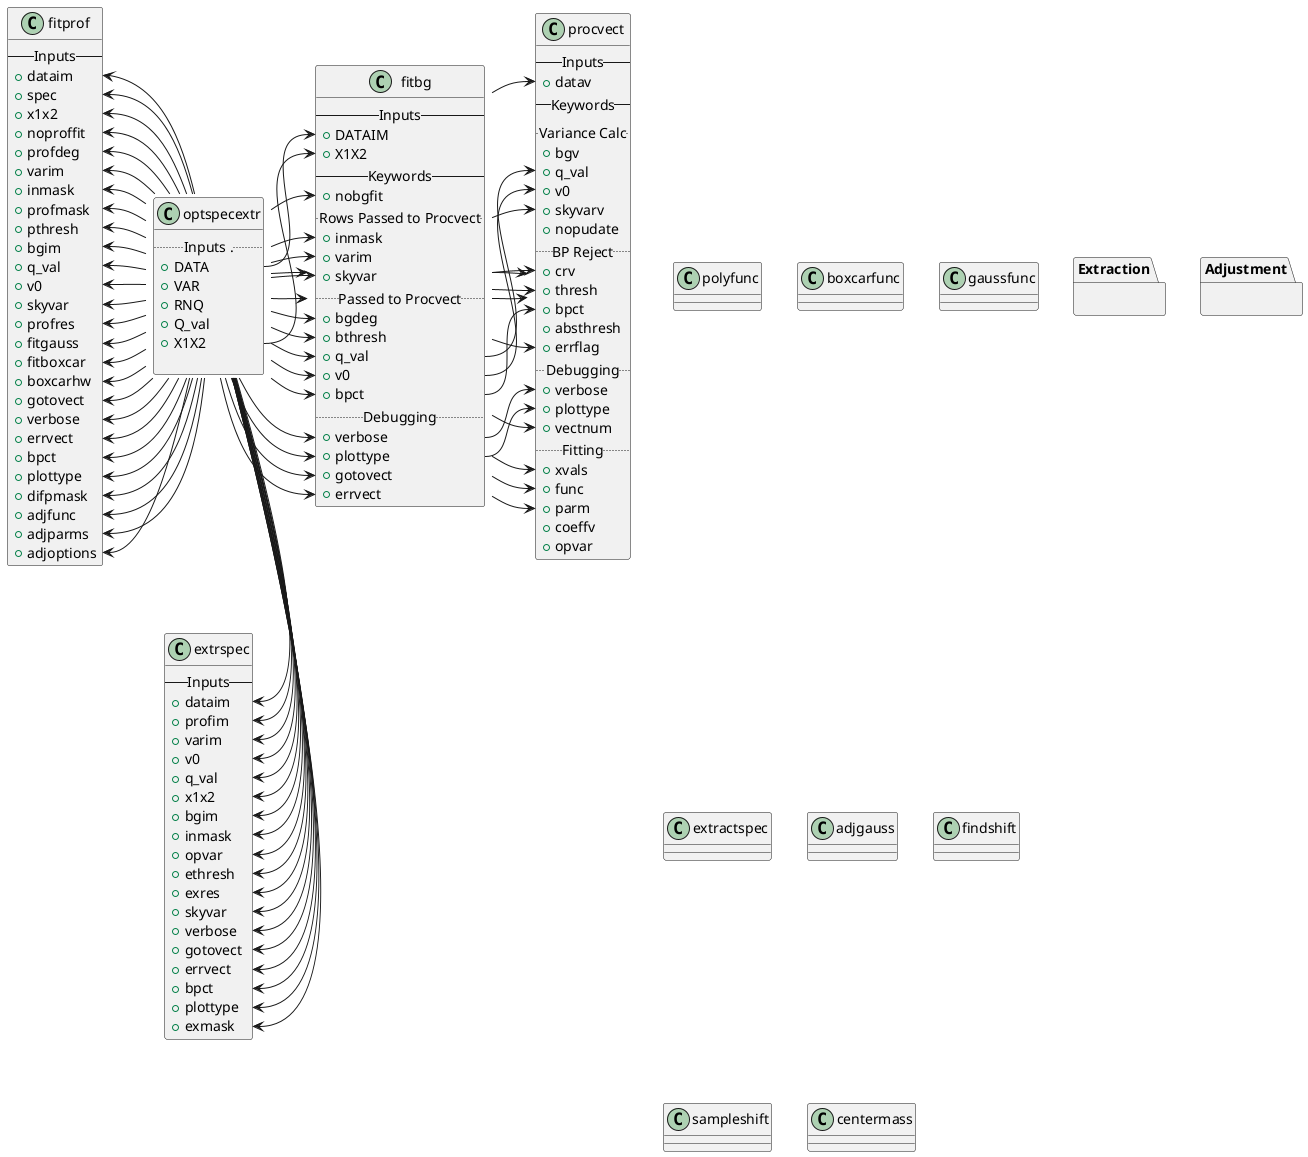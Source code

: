 @startuml
'https://plantuml.com/class-diagram

package "Extraction"{


}

package "Adjustment"{

}


class optspecextr {
.. Inputs ...
+DATA
+VAR
+RNQ
+Q_val
+X1X2

}

class fitbg {
-- Inputs --
+DATAIM
+X1X2
-- Keywords --
+nobgfit
.. Rows Passed to Procvect ..
+inmask
+varim
+skyvar
.. Passed to Procvect ..
+bgdeg
+bthresh
+q_val
+v0
+bpct
.. Debugging ..
+verbose
+plottype
+gotovect
+errvect
}

class fitprof{
-- Inputs --
+dataim
+spec
+x1x2
+noproffit
+profdeg
+varim
+inmask
+profmask
+pthresh
+bgim
+q_val
+v0
+skyvar
+profres
+fitgauss
+fitboxcar
+boxcarhw
+gotovect
+verbose
+errvect
+bpct
+plottype
+difpmask
+adjfunc
+adjparms
+adjoptions
}

class extrspec{
-- Inputs --
+dataim
+profim
+varim
+v0
+q_val
+x1x2
+bgim
+inmask
+opvar
+ethresh
+exres
+skyvar
+verbose
+gotovect
+errvect
+bpct
+plottype
+exmask
}

class procvect{
-- Inputs --
+datav
-- Keywords --
.. Variance Calc ..
+bgv
+q_val
+v0
+skyvarv
+nopudate
.. BP Reject ..
+crv
+thresh
+bpct
+absthresh
+errflag
..Debugging..
+verbose
+plottype
+vectnum
..Fitting..
+xvals
+func
+parm
+coeffv
+opvar
}

class polyfunc{
}

class boxcarfunc{
}

class gaussfunc{
}

class extractspec{
}

class adjgauss{}

class findshift{}

class sampleshift{}

class centermass{}

optspecextr::DATA -right-> fitbg::DATAIM
optspecextr::X1X2 -right-> fitbg::X1X2
optspecextr::bgdeg -right-> fitbg::bgdeg
optspecextr::q_val -right-> fitbg::q_val
optspecextr::v0 -right-> fitbg::v0
optspecextr::inmask -right-> fitbg::inmask
optspecextr::varim -right-> fitbg::varim
optspecextr::bthresh -right-> fitbg::bthresh
optspecextr::bgres -right-> fitbg::bgres
optspecextr::errvect -right-> fitbg::errvect
optspecextr::bgmask -right-> fitbg::bgmask
optspecextr::skyvar -right-> fitbg::skyvar
optspecextr::verbose -right-> fitbg::verbose
optspecextr::nobgfit -right-> fitbg::nobgfit
optspecextr::gotovect -right-> fitbg::gotovect
optspecextr::bpct -right-> fitbg::bpct
optspecextr::plottype -right-> fitbg::plottype

optspecextr::dataim --> extrspec::dataim
optspecextr::profim --> extrspec::profim
optspecextr::varim --> extrspec::varim
optspecextr::v0 --> extrspec::v0
optspecextr::q_val --> extrspec::q_val
optspecextr::x1x2 --> extrspec::x1x2
optspecextr::bgim --> extrspec::bgim
optspecextr::inmask --> extrspec::inmask
optspecextr::opvar --> extrspec::opvar
optspecextr::ethresh --> extrspec::ethresh
optspecextr::exres --> extrspec::exres
optspecextr::skyvar --> extrspec::skyvar
optspecextr::verbose --> extrspec::verbose
optspecextr::gotovect --> extrspec::gotovect
optspecextr::errvect --> extrspec::errvect
optspecextr::bpct --> extrspec::bpct
optspecextr::plottype --> extrspec::plottype
optspecextr::exmask --> extrspec::exmask

optspecextr::dataim -left-> fitprof::dataim
optspecextr::spec -left-> fitprof::spec
optspecextr::x1x2 -left-> fitprof::x1x2
optspecextr::noproffit -left-> fitprof::noproffit
optspecextr::profdeg -left-> fitprof::profdeg
optspecextr::varim -left-> fitprof::varim
optspecextr::inmask -left-> fitprof::inmask
optspecextr::profmask -left-> fitprof::profmask
optspecextr::pthresh -left-> fitprof::pthresh
optspecextr::bgim -left-> fitprof::bgim
optspecextr::q_val -left-> fitprof::q_val
optspecextr::v0 -left-> fitprof::v0
optspecextr::skyvar -left-> fitprof::skyvar
optspecextr::profres -left-> fitprof::profres
optspecextr::fitgauss -left-> fitprof::fitgauss
optspecextr::fitboxcar -left-> fitprof::fitboxcar
optspecextr::boxcarhw -left-> fitprof::boxcarhw
optspecextr::gotovect -left-> fitprof::gotovect
optspecextr::verbose -left-> fitprof::verbose
optspecextr::errvect -left-> fitprof::errvect
optspecextr::bpct -left-> fitprof::bpct
optspecextr::plottype -left-> fitprof::plottype
optspecextr::difpmask -left-> fitprof::difpmask
optspecextr::adjfunc -left-> fitprof::adjfunc
optspecextr::adjparms -left-> fitprof::adjparms
optspecextr::adjoptions -left-> fitprof::adjoptions

fitbg::datav -right-> procvect::datav
fitbg::varv -right-> procvect::varv
fitbg::maskv -right-> procvect::maskv
fitbg::crv -right-> procvect::crv
fitbg::thresh -right-> procvect::thresh
fitbg::xvals -right-> procvect::xvals
fitbg::errflag -right-> procvect::errflag
fitbg::q_val -right-> procvect::q_val
fitbg::v0 -right-> procvect::v0
fitbg::skyvarv -right-> procvect::skyvarv
fitbg::verbose -right-> procvect::verbose
fitbg::vectnum -right-> procvect::vectnum
fitbg::func -right-> procvect::func
fitbg::parm -right-> procvect::parm
fitbg::bpct -right-> procvect::bpct
fitbg::plottype -right-> procvect::plottype


@enduml